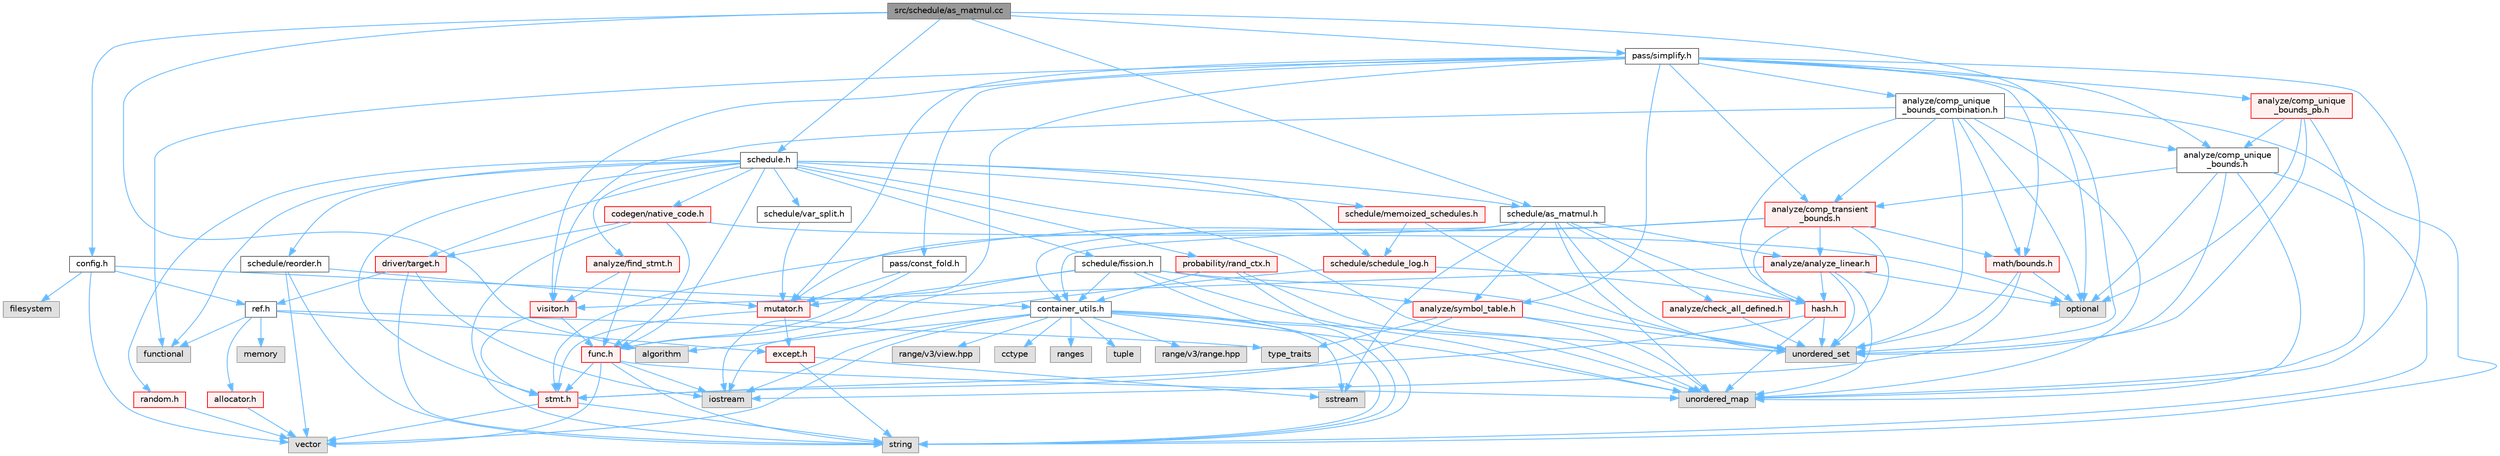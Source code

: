 digraph "src/schedule/as_matmul.cc"
{
 // LATEX_PDF_SIZE
  bgcolor="transparent";
  edge [fontname=Helvetica,fontsize=10,labelfontname=Helvetica,labelfontsize=10];
  node [fontname=Helvetica,fontsize=10,shape=box,height=0.2,width=0.4];
  Node1 [label="src/schedule/as_matmul.cc",height=0.2,width=0.4,color="gray40", fillcolor="grey60", style="filled", fontcolor="black",tooltip=" "];
  Node1 -> Node2 [color="steelblue1",style="solid"];
  Node2 [label="algorithm",height=0.2,width=0.4,color="grey60", fillcolor="#E0E0E0", style="filled",tooltip=" "];
  Node1 -> Node3 [color="steelblue1",style="solid"];
  Node3 [label="optional",height=0.2,width=0.4,color="grey60", fillcolor="#E0E0E0", style="filled",tooltip=" "];
  Node1 -> Node4 [color="steelblue1",style="solid"];
  Node4 [label="config.h",height=0.2,width=0.4,color="grey40", fillcolor="white", style="filled",URL="$config_8h.html",tooltip=" "];
  Node4 -> Node5 [color="steelblue1",style="solid"];
  Node5 [label="filesystem",height=0.2,width=0.4,color="grey60", fillcolor="#E0E0E0", style="filled",tooltip=" "];
  Node4 -> Node6 [color="steelblue1",style="solid"];
  Node6 [label="vector",height=0.2,width=0.4,color="grey60", fillcolor="#E0E0E0", style="filled",tooltip=" "];
  Node4 -> Node7 [color="steelblue1",style="solid"];
  Node7 [label="container_utils.h",height=0.2,width=0.4,color="grey40", fillcolor="white", style="filled",URL="$container__utils_8h.html",tooltip=" "];
  Node7 -> Node2 [color="steelblue1",style="solid"];
  Node7 -> Node8 [color="steelblue1",style="solid"];
  Node8 [label="cctype",height=0.2,width=0.4,color="grey60", fillcolor="#E0E0E0", style="filled",tooltip=" "];
  Node7 -> Node9 [color="steelblue1",style="solid"];
  Node9 [label="iostream",height=0.2,width=0.4,color="grey60", fillcolor="#E0E0E0", style="filled",tooltip=" "];
  Node7 -> Node10 [color="steelblue1",style="solid"];
  Node10 [label="ranges",height=0.2,width=0.4,color="grey60", fillcolor="#E0E0E0", style="filled",tooltip=" "];
  Node7 -> Node11 [color="steelblue1",style="solid"];
  Node11 [label="sstream",height=0.2,width=0.4,color="grey60", fillcolor="#E0E0E0", style="filled",tooltip=" "];
  Node7 -> Node12 [color="steelblue1",style="solid"];
  Node12 [label="string",height=0.2,width=0.4,color="grey60", fillcolor="#E0E0E0", style="filled",tooltip=" "];
  Node7 -> Node13 [color="steelblue1",style="solid"];
  Node13 [label="tuple",height=0.2,width=0.4,color="grey60", fillcolor="#E0E0E0", style="filled",tooltip=" "];
  Node7 -> Node14 [color="steelblue1",style="solid"];
  Node14 [label="unordered_map",height=0.2,width=0.4,color="grey60", fillcolor="#E0E0E0", style="filled",tooltip=" "];
  Node7 -> Node15 [color="steelblue1",style="solid"];
  Node15 [label="unordered_set",height=0.2,width=0.4,color="grey60", fillcolor="#E0E0E0", style="filled",tooltip=" "];
  Node7 -> Node6 [color="steelblue1",style="solid"];
  Node7 -> Node16 [color="steelblue1",style="solid"];
  Node16 [label="range/v3/range.hpp",height=0.2,width=0.4,color="grey60", fillcolor="#E0E0E0", style="filled",tooltip=" "];
  Node7 -> Node17 [color="steelblue1",style="solid"];
  Node17 [label="range/v3/view.hpp",height=0.2,width=0.4,color="grey60", fillcolor="#E0E0E0", style="filled",tooltip=" "];
  Node4 -> Node18 [color="steelblue1",style="solid"];
  Node18 [label="ref.h",height=0.2,width=0.4,color="grey40", fillcolor="white", style="filled",URL="$ref_8h.html",tooltip=" "];
  Node18 -> Node19 [color="steelblue1",style="solid"];
  Node19 [label="functional",height=0.2,width=0.4,color="grey60", fillcolor="#E0E0E0", style="filled",tooltip=" "];
  Node18 -> Node20 [color="steelblue1",style="solid"];
  Node20 [label="memory",height=0.2,width=0.4,color="grey60", fillcolor="#E0E0E0", style="filled",tooltip=" "];
  Node18 -> Node21 [color="steelblue1",style="solid"];
  Node21 [label="type_traits",height=0.2,width=0.4,color="grey60", fillcolor="#E0E0E0", style="filled",tooltip=" "];
  Node18 -> Node22 [color="steelblue1",style="solid"];
  Node22 [label="allocator.h",height=0.2,width=0.4,color="red", fillcolor="#FFF0F0", style="filled",URL="$allocator_8h.html",tooltip=" "];
  Node22 -> Node6 [color="steelblue1",style="solid"];
  Node18 -> Node26 [color="steelblue1",style="solid"];
  Node26 [label="except.h",height=0.2,width=0.4,color="red", fillcolor="#FFF0F0", style="filled",URL="$except_8h.html",tooltip=" "];
  Node26 -> Node11 [color="steelblue1",style="solid"];
  Node26 -> Node12 [color="steelblue1",style="solid"];
  Node1 -> Node29 [color="steelblue1",style="solid"];
  Node29 [label="pass/simplify.h",height=0.2,width=0.4,color="grey40", fillcolor="white", style="filled",URL="$simplify_8h.html",tooltip=" "];
  Node29 -> Node19 [color="steelblue1",style="solid"];
  Node29 -> Node14 [color="steelblue1",style="solid"];
  Node29 -> Node15 [color="steelblue1",style="solid"];
  Node29 -> Node30 [color="steelblue1",style="solid"];
  Node30 [label="analyze/comp_transient\l_bounds.h",height=0.2,width=0.4,color="red", fillcolor="#FFF0F0", style="filled",URL="$comp__transient__bounds_8h.html",tooltip=" "];
  Node30 -> Node15 [color="steelblue1",style="solid"];
  Node30 -> Node65 [color="steelblue1",style="solid"];
  Node65 [label="analyze/analyze_linear.h",height=0.2,width=0.4,color="red", fillcolor="#FFF0F0", style="filled",URL="$analyze__linear_8h.html",tooltip=" "];
  Node65 -> Node3 [color="steelblue1",style="solid"];
  Node65 -> Node14 [color="steelblue1",style="solid"];
  Node65 -> Node15 [color="steelblue1",style="solid"];
  Node65 -> Node66 [color="steelblue1",style="solid"];
  Node66 [label="hash.h",height=0.2,width=0.4,color="red", fillcolor="#FFF0F0", style="filled",URL="$hash_8h.html",tooltip=" "];
  Node66 -> Node14 [color="steelblue1",style="solid"];
  Node66 -> Node15 [color="steelblue1",style="solid"];
  Node66 -> Node53 [color="steelblue1",style="solid"];
  Node53 [label="stmt.h",height=0.2,width=0.4,color="red", fillcolor="#FFF0F0", style="filled",URL="$stmt_8h.html",tooltip=" "];
  Node53 -> Node12 [color="steelblue1",style="solid"];
  Node53 -> Node6 [color="steelblue1",style="solid"];
  Node65 -> Node60 [color="steelblue1",style="solid"];
  Node60 [label="visitor.h",height=0.2,width=0.4,color="red", fillcolor="#FFF0F0", style="filled",URL="$visitor_8h.html",tooltip=" "];
  Node60 -> Node33 [color="steelblue1",style="solid"];
  Node33 [label="func.h",height=0.2,width=0.4,color="red", fillcolor="#FFF0F0", style="filled",URL="$func_8h.html",tooltip=" "];
  Node33 -> Node9 [color="steelblue1",style="solid"];
  Node33 -> Node12 [color="steelblue1",style="solid"];
  Node33 -> Node14 [color="steelblue1",style="solid"];
  Node33 -> Node6 [color="steelblue1",style="solid"];
  Node33 -> Node53 [color="steelblue1",style="solid"];
  Node60 -> Node53 [color="steelblue1",style="solid"];
  Node30 -> Node7 [color="steelblue1",style="solid"];
  Node30 -> Node66 [color="steelblue1",style="solid"];
  Node30 -> Node69 [color="steelblue1",style="solid"];
  Node69 [label="math/bounds.h",height=0.2,width=0.4,color="red", fillcolor="#FFF0F0", style="filled",URL="$bounds_8h.html",tooltip=" "];
  Node69 -> Node9 [color="steelblue1",style="solid"];
  Node69 -> Node3 [color="steelblue1",style="solid"];
  Node69 -> Node15 [color="steelblue1",style="solid"];
  Node30 -> Node53 [color="steelblue1",style="solid"];
  Node29 -> Node74 [color="steelblue1",style="solid"];
  Node74 [label="analyze/comp_unique\l_bounds.h",height=0.2,width=0.4,color="grey40", fillcolor="white", style="filled",URL="$comp__unique__bounds_8h.html",tooltip=" "];
  Node74 -> Node3 [color="steelblue1",style="solid"];
  Node74 -> Node12 [color="steelblue1",style="solid"];
  Node74 -> Node14 [color="steelblue1",style="solid"];
  Node74 -> Node15 [color="steelblue1",style="solid"];
  Node74 -> Node30 [color="steelblue1",style="solid"];
  Node29 -> Node75 [color="steelblue1",style="solid"];
  Node75 [label="analyze/comp_unique\l_bounds_combination.h",height=0.2,width=0.4,color="grey40", fillcolor="white", style="filled",URL="$comp__unique__bounds__combination_8h.html",tooltip=" "];
  Node75 -> Node3 [color="steelblue1",style="solid"];
  Node75 -> Node12 [color="steelblue1",style="solid"];
  Node75 -> Node14 [color="steelblue1",style="solid"];
  Node75 -> Node15 [color="steelblue1",style="solid"];
  Node75 -> Node30 [color="steelblue1",style="solid"];
  Node75 -> Node74 [color="steelblue1",style="solid"];
  Node75 -> Node66 [color="steelblue1",style="solid"];
  Node75 -> Node69 [color="steelblue1",style="solid"];
  Node75 -> Node60 [color="steelblue1",style="solid"];
  Node29 -> Node76 [color="steelblue1",style="solid"];
  Node76 [label="analyze/comp_unique\l_bounds_pb.h",height=0.2,width=0.4,color="red", fillcolor="#FFF0F0", style="filled",URL="$comp__unique__bounds__pb_8h.html",tooltip=" "];
  Node76 -> Node3 [color="steelblue1",style="solid"];
  Node76 -> Node14 [color="steelblue1",style="solid"];
  Node76 -> Node15 [color="steelblue1",style="solid"];
  Node76 -> Node74 [color="steelblue1",style="solid"];
  Node29 -> Node78 [color="steelblue1",style="solid"];
  Node78 [label="analyze/symbol_table.h",height=0.2,width=0.4,color="red", fillcolor="#FFF0F0", style="filled",URL="$symbol__table_8h.html",tooltip=" "];
  Node78 -> Node21 [color="steelblue1",style="solid"];
  Node78 -> Node14 [color="steelblue1",style="solid"];
  Node78 -> Node15 [color="steelblue1",style="solid"];
  Node78 -> Node53 [color="steelblue1",style="solid"];
  Node29 -> Node33 [color="steelblue1",style="solid"];
  Node29 -> Node69 [color="steelblue1",style="solid"];
  Node29 -> Node96 [color="steelblue1",style="solid"];
  Node96 [label="mutator.h",height=0.2,width=0.4,color="red", fillcolor="#FFF0F0", style="filled",URL="$mutator_8h.html",tooltip=" "];
  Node96 -> Node26 [color="steelblue1",style="solid"];
  Node96 -> Node53 [color="steelblue1",style="solid"];
  Node29 -> Node97 [color="steelblue1",style="solid"];
  Node97 [label="pass/const_fold.h",height=0.2,width=0.4,color="grey40", fillcolor="white", style="filled",URL="$const__fold_8h.html",tooltip=" "];
  Node97 -> Node33 [color="steelblue1",style="solid"];
  Node97 -> Node96 [color="steelblue1",style="solid"];
  Node29 -> Node60 [color="steelblue1",style="solid"];
  Node1 -> Node98 [color="steelblue1",style="solid"];
  Node98 [label="schedule.h",height=0.2,width=0.4,color="grey40", fillcolor="white", style="filled",URL="$schedule_8h.html",tooltip=" "];
  Node98 -> Node19 [color="steelblue1",style="solid"];
  Node98 -> Node14 [color="steelblue1",style="solid"];
  Node98 -> Node32 [color="steelblue1",style="solid"];
  Node32 [label="analyze/find_stmt.h",height=0.2,width=0.4,color="red", fillcolor="#FFF0F0", style="filled",URL="$find__stmt_8h.html",tooltip=" "];
  Node32 -> Node33 [color="steelblue1",style="solid"];
  Node32 -> Node60 [color="steelblue1",style="solid"];
  Node98 -> Node99 [color="steelblue1",style="solid"];
  Node99 [label="codegen/native_code.h",height=0.2,width=0.4,color="red", fillcolor="#FFF0F0", style="filled",URL="$native__code_8h.html",tooltip=" "];
  Node99 -> Node3 [color="steelblue1",style="solid"];
  Node99 -> Node12 [color="steelblue1",style="solid"];
  Node99 -> Node51 [color="steelblue1",style="solid"];
  Node51 [label="driver/target.h",height=0.2,width=0.4,color="red", fillcolor="#FFF0F0", style="filled",URL="$target_8h.html",tooltip=" "];
  Node51 -> Node9 [color="steelblue1",style="solid"];
  Node51 -> Node12 [color="steelblue1",style="solid"];
  Node51 -> Node18 [color="steelblue1",style="solid"];
  Node99 -> Node33 [color="steelblue1",style="solid"];
  Node98 -> Node51 [color="steelblue1",style="solid"];
  Node98 -> Node33 [color="steelblue1",style="solid"];
  Node98 -> Node100 [color="steelblue1",style="solid"];
  Node100 [label="probability/rand_ctx.h",height=0.2,width=0.4,color="red", fillcolor="#FFF0F0", style="filled",URL="$rand__ctx_8h.html",tooltip=" "];
  Node100 -> Node12 [color="steelblue1",style="solid"];
  Node100 -> Node14 [color="steelblue1",style="solid"];
  Node100 -> Node7 [color="steelblue1",style="solid"];
  Node98 -> Node109 [color="steelblue1",style="solid"];
  Node109 [label="random.h",height=0.2,width=0.4,color="red", fillcolor="#FFF0F0", style="filled",URL="$random_8h.html",tooltip=" "];
  Node109 -> Node6 [color="steelblue1",style="solid"];
  Node98 -> Node110 [color="steelblue1",style="solid"];
  Node110 [label="schedule/as_matmul.h",height=0.2,width=0.4,color="grey40", fillcolor="white", style="filled",URL="$as__matmul_8h.html",tooltip=" "];
  Node110 -> Node11 [color="steelblue1",style="solid"];
  Node110 -> Node14 [color="steelblue1",style="solid"];
  Node110 -> Node15 [color="steelblue1",style="solid"];
  Node110 -> Node65 [color="steelblue1",style="solid"];
  Node110 -> Node111 [color="steelblue1",style="solid"];
  Node111 [label="analyze/check_all_defined.h",height=0.2,width=0.4,color="red", fillcolor="#FFF0F0", style="filled",URL="$check__all__defined_8h.html",tooltip=" "];
  Node111 -> Node15 [color="steelblue1",style="solid"];
  Node110 -> Node78 [color="steelblue1",style="solid"];
  Node110 -> Node7 [color="steelblue1",style="solid"];
  Node110 -> Node66 [color="steelblue1",style="solid"];
  Node110 -> Node96 [color="steelblue1",style="solid"];
  Node98 -> Node112 [color="steelblue1",style="solid"];
  Node112 [label="schedule/fission.h",height=0.2,width=0.4,color="grey40", fillcolor="white", style="filled",URL="$fission_8h.html",tooltip=" "];
  Node112 -> Node9 [color="steelblue1",style="solid"];
  Node112 -> Node12 [color="steelblue1",style="solid"];
  Node112 -> Node14 [color="steelblue1",style="solid"];
  Node112 -> Node15 [color="steelblue1",style="solid"];
  Node112 -> Node78 [color="steelblue1",style="solid"];
  Node112 -> Node7 [color="steelblue1",style="solid"];
  Node112 -> Node96 [color="steelblue1",style="solid"];
  Node98 -> Node113 [color="steelblue1",style="solid"];
  Node113 [label="schedule/memoized_schedules.h",height=0.2,width=0.4,color="red", fillcolor="#FFF0F0", style="filled",URL="$memoized__schedules_8h.html",tooltip=" "];
  Node113 -> Node15 [color="steelblue1",style="solid"];
  Node113 -> Node114 [color="steelblue1",style="solid"];
  Node114 [label="schedule/schedule_log.h",height=0.2,width=0.4,color="red", fillcolor="#FFF0F0", style="filled",URL="$schedule__log_8h.html",tooltip=" "];
  Node114 -> Node9 [color="steelblue1",style="solid"];
  Node114 -> Node66 [color="steelblue1",style="solid"];
  Node98 -> Node116 [color="steelblue1",style="solid"];
  Node116 [label="schedule/reorder.h",height=0.2,width=0.4,color="grey40", fillcolor="white", style="filled",URL="$reorder_8h.html",tooltip=" "];
  Node116 -> Node12 [color="steelblue1",style="solid"];
  Node116 -> Node6 [color="steelblue1",style="solid"];
  Node116 -> Node96 [color="steelblue1",style="solid"];
  Node98 -> Node114 [color="steelblue1",style="solid"];
  Node98 -> Node117 [color="steelblue1",style="solid"];
  Node117 [label="schedule/var_split.h",height=0.2,width=0.4,color="grey40", fillcolor="white", style="filled",URL="$var__split_8h.html",tooltip=" "];
  Node117 -> Node96 [color="steelblue1",style="solid"];
  Node98 -> Node53 [color="steelblue1",style="solid"];
  Node1 -> Node110 [color="steelblue1",style="solid"];
}
